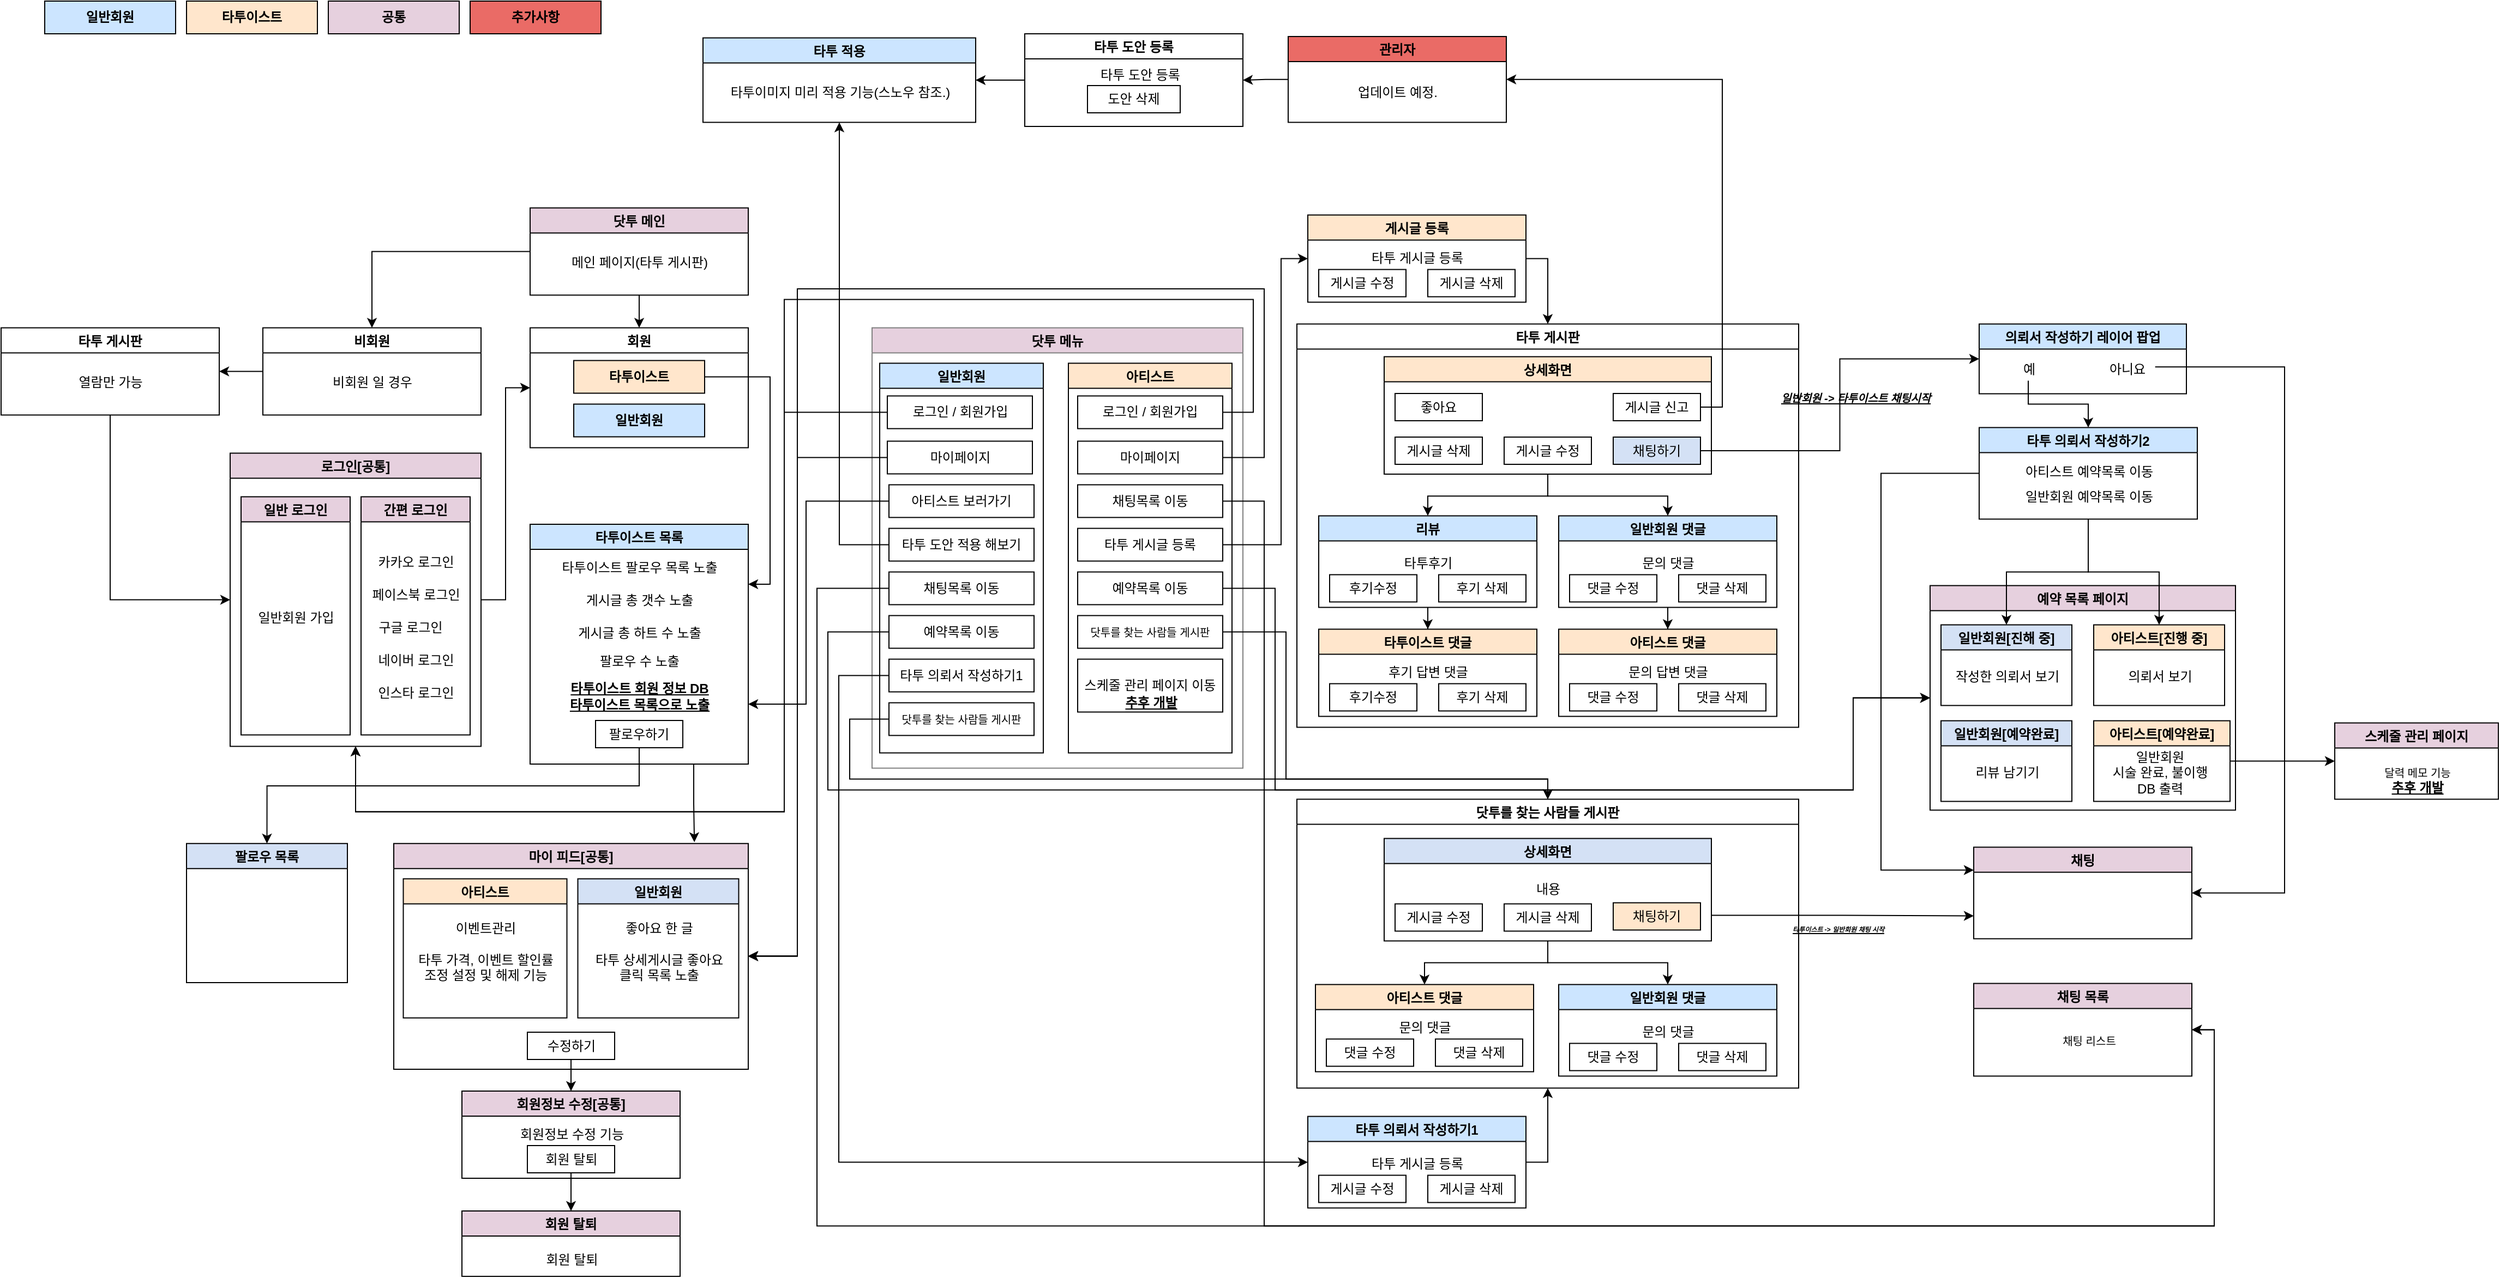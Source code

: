 <mxfile version="17.2.4" type="github">
  <diagram id="C5RBs43oDa-KdzZeNtuy" name="Page-1">
    <mxGraphModel dx="3581" dy="1275" grid="1" gridSize="10" guides="1" tooltips="1" connect="1" arrows="1" fold="1" page="1" pageScale="1" pageWidth="827" pageHeight="1169" math="0" shadow="0">
      <root>
        <mxCell id="WIyWlLk6GJQsqaUBKTNV-0" />
        <mxCell id="WIyWlLk6GJQsqaUBKTNV-1" parent="WIyWlLk6GJQsqaUBKTNV-0" />
        <mxCell id="2ZtStFcdVy71de74ot4a-5" value="닷투 메뉴" style="swimlane;fillColor=#E6D0DE;strokeColor=#808080;" parent="WIyWlLk6GJQsqaUBKTNV-1" vertex="1">
          <mxGeometry x="98.5" y="319.75" width="340" height="404" as="geometry" />
        </mxCell>
        <mxCell id="IakW_4gbxIKifZXvKVqo-45" value="일반회원" style="swimlane;strokeColor=#000000;fillColor=#CCE5FF;" parent="2ZtStFcdVy71de74ot4a-5" vertex="1">
          <mxGeometry x="7" y="32.5" width="150" height="357.5" as="geometry" />
        </mxCell>
        <mxCell id="IakW_4gbxIKifZXvKVqo-47" value="로그인 / 회원가입" style="rounded=0;whiteSpace=wrap;html=1;fillColor=none;" parent="IakW_4gbxIKifZXvKVqo-45" vertex="1">
          <mxGeometry x="7" y="30" width="133" height="30" as="geometry" />
        </mxCell>
        <mxCell id="IakW_4gbxIKifZXvKVqo-48" value="아티스트 보러가기" style="rounded=0;whiteSpace=wrap;html=1;fillColor=none;" parent="IakW_4gbxIKifZXvKVqo-45" vertex="1">
          <mxGeometry x="8.5" y="111.5" width="133" height="30" as="geometry" />
        </mxCell>
        <mxCell id="IakW_4gbxIKifZXvKVqo-52" value="타투 도안 적용 해보기" style="rounded=0;whiteSpace=wrap;html=1;fillColor=none;" parent="IakW_4gbxIKifZXvKVqo-45" vertex="1">
          <mxGeometry x="8.5" y="151.5" width="133" height="30" as="geometry" />
        </mxCell>
        <mxCell id="IakW_4gbxIKifZXvKVqo-54" value="채팅목록 이동" style="rounded=0;whiteSpace=wrap;html=1;fillColor=none;" parent="IakW_4gbxIKifZXvKVqo-45" vertex="1">
          <mxGeometry x="8.5" y="191.5" width="133" height="30" as="geometry" />
        </mxCell>
        <mxCell id="IakW_4gbxIKifZXvKVqo-56" value="예약목록 이동" style="rounded=0;whiteSpace=wrap;html=1;fillColor=none;" parent="IakW_4gbxIKifZXvKVqo-45" vertex="1">
          <mxGeometry x="8.5" y="231.5" width="133" height="30" as="geometry" />
        </mxCell>
        <mxCell id="IakW_4gbxIKifZXvKVqo-59" value="타투 의뢰서 작성하기1" style="rounded=0;whiteSpace=wrap;html=1;fillColor=none;" parent="IakW_4gbxIKifZXvKVqo-45" vertex="1">
          <mxGeometry x="8.5" y="271.5" width="133" height="30" as="geometry" />
        </mxCell>
        <mxCell id="IakW_4gbxIKifZXvKVqo-60" value="&lt;font style=&quot;font-size: 10px&quot;&gt;닷투를 찾는 사람들 게시판&lt;/font&gt;" style="rounded=0;whiteSpace=wrap;html=1;fillColor=none;" parent="IakW_4gbxIKifZXvKVqo-45" vertex="1">
          <mxGeometry x="8.5" y="311.5" width="133" height="30" as="geometry" />
        </mxCell>
        <mxCell id="PUYnlhwRUsX75vzHzpUB-2" value="마이페이지" style="rounded=0;whiteSpace=wrap;html=1;fillColor=none;" parent="IakW_4gbxIKifZXvKVqo-45" vertex="1">
          <mxGeometry x="7" y="71.5" width="133" height="30" as="geometry" />
        </mxCell>
        <mxCell id="IakW_4gbxIKifZXvKVqo-46" value="아티스트" style="swimlane;strokeColor=#000000;fillColor=#FFE6CC;startSize=23;" parent="2ZtStFcdVy71de74ot4a-5" vertex="1">
          <mxGeometry x="180" y="32.5" width="150" height="357.5" as="geometry" />
        </mxCell>
        <mxCell id="IakW_4gbxIKifZXvKVqo-49" value="로그인 / 회원가입" style="rounded=0;whiteSpace=wrap;html=1;fillColor=none;" parent="IakW_4gbxIKifZXvKVqo-46" vertex="1">
          <mxGeometry x="8.5" y="30" width="133" height="30" as="geometry" />
        </mxCell>
        <mxCell id="IakW_4gbxIKifZXvKVqo-55" value="채팅목록 이동" style="rounded=0;whiteSpace=wrap;html=1;fillColor=none;" parent="IakW_4gbxIKifZXvKVqo-46" vertex="1">
          <mxGeometry x="8.5" y="111.5" width="133" height="30" as="geometry" />
        </mxCell>
        <mxCell id="IakW_4gbxIKifZXvKVqo-57" value="예약목록 이동" style="rounded=0;whiteSpace=wrap;html=1;fillColor=none;" parent="IakW_4gbxIKifZXvKVqo-46" vertex="1">
          <mxGeometry x="8.5" y="191.5" width="133" height="30" as="geometry" />
        </mxCell>
        <mxCell id="IakW_4gbxIKifZXvKVqo-61" value="스케줄 관리 페이지 이동" style="rounded=0;whiteSpace=wrap;html=1;fillColor=none;" parent="IakW_4gbxIKifZXvKVqo-46" vertex="1">
          <mxGeometry x="8.5" y="271.5" width="133" height="48.5" as="geometry" />
        </mxCell>
        <mxCell id="IakW_4gbxIKifZXvKVqo-62" value="&lt;span style=&quot;font-size: 10px&quot;&gt;닷투를 찾는 사람들 게시판&lt;/span&gt;" style="rounded=0;whiteSpace=wrap;html=1;fillColor=none;" parent="IakW_4gbxIKifZXvKVqo-46" vertex="1">
          <mxGeometry x="8.5" y="231.5" width="133" height="30" as="geometry" />
        </mxCell>
        <mxCell id="IakW_4gbxIKifZXvKVqo-50" value="타투 게시글 등록" style="rounded=0;whiteSpace=wrap;html=1;fillColor=none;" parent="IakW_4gbxIKifZXvKVqo-46" vertex="1">
          <mxGeometry x="8.5" y="151.5" width="133" height="30" as="geometry" />
        </mxCell>
        <mxCell id="IakW_4gbxIKifZXvKVqo-51" value="마이페이지" style="rounded=0;whiteSpace=wrap;html=1;fillColor=none;" parent="IakW_4gbxIKifZXvKVqo-46" vertex="1">
          <mxGeometry x="8.5" y="71.5" width="133" height="30" as="geometry" />
        </mxCell>
        <mxCell id="T79Z9kzAT-yebSj_ej5c-19" value="&lt;b&gt;&lt;u&gt;추후 개발&lt;/u&gt;&lt;/b&gt;" style="text;html=1;align=center;verticalAlign=middle;resizable=0;points=[];autosize=1;strokeColor=none;fillColor=none;" vertex="1" parent="IakW_4gbxIKifZXvKVqo-46">
          <mxGeometry x="40" y="301.5" width="70" height="20" as="geometry" />
        </mxCell>
        <mxCell id="IakW_4gbxIKifZXvKVqo-79" style="edgeStyle=orthogonalEdgeStyle;rounded=0;orthogonalLoop=1;jettySize=auto;html=1;entryX=1;entryY=0.5;entryDx=0;entryDy=0;fontSize=10;" parent="WIyWlLk6GJQsqaUBKTNV-1" source="2ZtStFcdVy71de74ot4a-27" target="2ZtStFcdVy71de74ot4a-37" edge="1">
          <mxGeometry relative="1" as="geometry" />
        </mxCell>
        <mxCell id="2ZtStFcdVy71de74ot4a-27" value="비회원" style="swimlane;strokeColor=#000000;fillColor=none;" parent="WIyWlLk6GJQsqaUBKTNV-1" vertex="1">
          <mxGeometry x="-460" y="319.75" width="200" height="80" as="geometry" />
        </mxCell>
        <mxCell id="2ZtStFcdVy71de74ot4a-29" value="비회원 일 경우" style="text;html=1;align=center;verticalAlign=middle;resizable=0;points=[];autosize=1;strokeColor=none;fillColor=none;" parent="2ZtStFcdVy71de74ot4a-27" vertex="1">
          <mxGeometry x="55" y="40" width="90" height="20" as="geometry" />
        </mxCell>
        <mxCell id="2ZtStFcdVy71de74ot4a-28" value="회원" style="swimlane;strokeColor=#000000;fillColor=none;" parent="WIyWlLk6GJQsqaUBKTNV-1" vertex="1">
          <mxGeometry x="-215" y="319.75" width="200" height="110" as="geometry" />
        </mxCell>
        <mxCell id="2ZtStFcdVy71de74ot4a-35" value="&lt;b&gt;타투이스트&lt;/b&gt;" style="rounded=0;whiteSpace=wrap;html=1;fillColor=#FFE6CC;" parent="2ZtStFcdVy71de74ot4a-28" vertex="1">
          <mxGeometry x="40" y="30" width="120" height="30" as="geometry" />
        </mxCell>
        <mxCell id="2ZtStFcdVy71de74ot4a-36" value="&lt;b&gt;일반회원&lt;/b&gt;" style="rounded=0;whiteSpace=wrap;html=1;fillColor=#CCE5FF;" parent="2ZtStFcdVy71de74ot4a-28" vertex="1">
          <mxGeometry x="40" y="70" width="120" height="30" as="geometry" />
        </mxCell>
        <mxCell id="2ZtStFcdVy71de74ot4a-37" value="타투 게시판" style="swimlane;strokeColor=#000000;fillColor=none;" parent="WIyWlLk6GJQsqaUBKTNV-1" vertex="1">
          <mxGeometry x="-700" y="319.75" width="200" height="80" as="geometry" />
        </mxCell>
        <mxCell id="2ZtStFcdVy71de74ot4a-38" value="열람만 가능" style="text;html=1;align=center;verticalAlign=middle;resizable=0;points=[];autosize=1;strokeColor=none;fillColor=none;" parent="2ZtStFcdVy71de74ot4a-37" vertex="1">
          <mxGeometry x="60" y="40" width="80" height="20" as="geometry" />
        </mxCell>
        <mxCell id="IakW_4gbxIKifZXvKVqo-90" style="edgeStyle=orthogonalEdgeStyle;rounded=0;orthogonalLoop=1;jettySize=auto;html=1;entryX=0;entryY=0.5;entryDx=0;entryDy=0;fontSize=10;" parent="WIyWlLk6GJQsqaUBKTNV-1" source="2ZtStFcdVy71de74ot4a-39" target="2ZtStFcdVy71de74ot4a-28" edge="1">
          <mxGeometry relative="1" as="geometry" />
        </mxCell>
        <mxCell id="2ZtStFcdVy71de74ot4a-39" value="로그인[공통]" style="swimlane;strokeColor=#000000;fillColor=#E6D0DE;" parent="WIyWlLk6GJQsqaUBKTNV-1" vertex="1">
          <mxGeometry x="-490" y="434.75" width="230" height="269" as="geometry" />
        </mxCell>
        <mxCell id="T79Z9kzAT-yebSj_ej5c-0" value="간편 로그인" style="swimlane;strokeColor=#000000;fillColor=#E6D0DE;" vertex="1" parent="2ZtStFcdVy71de74ot4a-39">
          <mxGeometry x="120" y="40" width="100" height="218.5" as="geometry" />
        </mxCell>
        <mxCell id="2ZtStFcdVy71de74ot4a-43" value="네이버 로그인" style="text;html=1;align=center;verticalAlign=middle;resizable=0;points=[];autosize=1;strokeColor=none;fillColor=none;" parent="T79Z9kzAT-yebSj_ej5c-0" vertex="1">
          <mxGeometry x="5" y="140" width="90" height="20" as="geometry" />
        </mxCell>
        <mxCell id="2ZtStFcdVy71de74ot4a-42" value="구글 로그인" style="text;html=1;align=center;verticalAlign=middle;resizable=0;points=[];autosize=1;strokeColor=none;fillColor=none;" parent="T79Z9kzAT-yebSj_ej5c-0" vertex="1">
          <mxGeometry x="5" y="110" width="80" height="20" as="geometry" />
        </mxCell>
        <mxCell id="2ZtStFcdVy71de74ot4a-41" value="페이스북 로그인" style="text;html=1;align=center;verticalAlign=middle;resizable=0;points=[];autosize=1;strokeColor=none;fillColor=none;" parent="T79Z9kzAT-yebSj_ej5c-0" vertex="1">
          <mxGeometry y="80" width="100" height="20" as="geometry" />
        </mxCell>
        <mxCell id="2ZtStFcdVy71de74ot4a-40" value="카카오 로그인" style="text;html=1;align=center;verticalAlign=middle;resizable=0;points=[];autosize=1;strokeColor=none;fillColor=none;" parent="T79Z9kzAT-yebSj_ej5c-0" vertex="1">
          <mxGeometry x="5" y="50" width="90" height="20" as="geometry" />
        </mxCell>
        <mxCell id="2ZtStFcdVy71de74ot4a-44" value="인스타 로그인" style="text;html=1;align=center;verticalAlign=middle;resizable=0;points=[];autosize=1;strokeColor=none;fillColor=none;" parent="T79Z9kzAT-yebSj_ej5c-0" vertex="1">
          <mxGeometry x="5" y="170" width="90" height="20" as="geometry" />
        </mxCell>
        <mxCell id="T79Z9kzAT-yebSj_ej5c-4" value="일반 로그인" style="swimlane;strokeColor=#000000;fillColor=#E6D0DE;" vertex="1" parent="2ZtStFcdVy71de74ot4a-39">
          <mxGeometry x="10" y="40" width="100" height="218.5" as="geometry" />
        </mxCell>
        <mxCell id="T79Z9kzAT-yebSj_ej5c-25" value="일반회원 가입" style="text;html=1;align=center;verticalAlign=middle;resizable=0;points=[];autosize=1;strokeColor=none;fillColor=none;" vertex="1" parent="T79Z9kzAT-yebSj_ej5c-4">
          <mxGeometry x="5" y="101.5" width="90" height="20" as="geometry" />
        </mxCell>
        <mxCell id="2ZtStFcdVy71de74ot4a-47" value="마이 피드[공통]" style="swimlane;strokeColor=#000000;fillColor=#E6D0DE;" parent="WIyWlLk6GJQsqaUBKTNV-1" vertex="1">
          <mxGeometry x="-340" y="792.88" width="325" height="207.12" as="geometry" />
        </mxCell>
        <mxCell id="T79Z9kzAT-yebSj_ej5c-20" value="아티스트" style="swimlane;strokeColor=#000000;fillColor=#FFE6CC;" vertex="1" parent="2ZtStFcdVy71de74ot4a-47">
          <mxGeometry x="8.75" y="32.37" width="150" height="127.63" as="geometry" />
        </mxCell>
        <mxCell id="T79Z9kzAT-yebSj_ej5c-23" value="이벤트관리&lt;br&gt;&lt;br&gt;타투 가격, 이벤트 할인률&lt;br&gt;조정 설정 및 해제 기능" style="text;html=1;align=center;verticalAlign=middle;resizable=0;points=[];autosize=1;strokeColor=none;fillColor=none;" vertex="1" parent="T79Z9kzAT-yebSj_ej5c-20">
          <mxGeometry y="37" width="150" height="60" as="geometry" />
        </mxCell>
        <mxCell id="T79Z9kzAT-yebSj_ej5c-22" value="일반회원" style="swimlane;strokeColor=#000000;fillColor=#D4E1F5;" vertex="1" parent="2ZtStFcdVy71de74ot4a-47">
          <mxGeometry x="168.75" y="32.37" width="147.5" height="127.63" as="geometry" />
        </mxCell>
        <mxCell id="T79Z9kzAT-yebSj_ej5c-24" value="좋아요 한 글&lt;br&gt;&lt;br&gt;타투 상세게시글 좋아요&lt;br&gt;클릭 목록 노출" style="text;html=1;align=center;verticalAlign=middle;resizable=0;points=[];autosize=1;strokeColor=none;fillColor=none;" vertex="1" parent="T79Z9kzAT-yebSj_ej5c-22">
          <mxGeometry x="3.75" y="37" width="140" height="60" as="geometry" />
        </mxCell>
        <mxCell id="T79Z9kzAT-yebSj_ej5c-49" value="수정하기" style="rounded=0;whiteSpace=wrap;html=1;fillColor=none;" vertex="1" parent="2ZtStFcdVy71de74ot4a-47">
          <mxGeometry x="122.5" y="173.12" width="80" height="25" as="geometry" />
        </mxCell>
        <mxCell id="2ZtStFcdVy71de74ot4a-49" value="회원정보 수정[공통]" style="swimlane;strokeColor=#000000;fillColor=#E6D0DE;" parent="WIyWlLk6GJQsqaUBKTNV-1" vertex="1">
          <mxGeometry x="-277.5" y="1020" width="200" height="80" as="geometry" />
        </mxCell>
        <mxCell id="2ZtStFcdVy71de74ot4a-51" value="회원정보 수정 기능" style="text;html=1;align=center;verticalAlign=middle;resizable=0;points=[];autosize=1;strokeColor=none;fillColor=none;" parent="2ZtStFcdVy71de74ot4a-49" vertex="1">
          <mxGeometry x="40" y="30" width="120" height="20" as="geometry" />
        </mxCell>
        <mxCell id="T79Z9kzAT-yebSj_ej5c-51" value="회원 탈퇴" style="rounded=0;whiteSpace=wrap;html=1;fillColor=none;" vertex="1" parent="2ZtStFcdVy71de74ot4a-49">
          <mxGeometry x="60" y="50" width="80" height="25" as="geometry" />
        </mxCell>
        <mxCell id="2ZtStFcdVy71de74ot4a-56" value="타투 게시판" style="swimlane;strokeColor=#000000;fillColor=none;" parent="WIyWlLk6GJQsqaUBKTNV-1" vertex="1">
          <mxGeometry x="488" y="316.25" width="460" height="370" as="geometry" />
        </mxCell>
        <mxCell id="2ZtStFcdVy71de74ot4a-99" style="edgeStyle=orthogonalEdgeStyle;rounded=0;orthogonalLoop=1;jettySize=auto;html=1;exitX=0.5;exitY=1;exitDx=0;exitDy=0;entryX=0.5;entryY=0;entryDx=0;entryDy=0;" parent="2ZtStFcdVy71de74ot4a-56" source="2ZtStFcdVy71de74ot4a-65" target="2ZtStFcdVy71de74ot4a-71" edge="1">
          <mxGeometry relative="1" as="geometry" />
        </mxCell>
        <mxCell id="2ZtStFcdVy71de74ot4a-100" style="edgeStyle=orthogonalEdgeStyle;rounded=0;orthogonalLoop=1;jettySize=auto;html=1;exitX=0.5;exitY=1;exitDx=0;exitDy=0;entryX=0.5;entryY=0;entryDx=0;entryDy=0;" parent="2ZtStFcdVy71de74ot4a-56" source="2ZtStFcdVy71de74ot4a-65" target="2ZtStFcdVy71de74ot4a-73" edge="1">
          <mxGeometry relative="1" as="geometry" />
        </mxCell>
        <mxCell id="2ZtStFcdVy71de74ot4a-65" value="상세화면" style="swimlane;strokeColor=#000000;fillColor=#FFE6CC;" parent="2ZtStFcdVy71de74ot4a-56" vertex="1">
          <mxGeometry x="80" y="30" width="300" height="107.75" as="geometry" />
        </mxCell>
        <mxCell id="0cm6v_oAF4pO0CeNivAO-37" value="채팅하기" style="rounded=0;whiteSpace=wrap;html=1;fillColor=#D4E1F5;" parent="2ZtStFcdVy71de74ot4a-65" vertex="1">
          <mxGeometry x="210" y="73.75" width="80" height="25" as="geometry" />
        </mxCell>
        <mxCell id="0cm6v_oAF4pO0CeNivAO-38" value="게시글 수정" style="rounded=0;whiteSpace=wrap;html=1;fillColor=none;" parent="2ZtStFcdVy71de74ot4a-65" vertex="1">
          <mxGeometry x="110" y="73.75" width="80" height="25" as="geometry" />
        </mxCell>
        <mxCell id="IakW_4gbxIKifZXvKVqo-0" value="게시글 삭제" style="rounded=0;whiteSpace=wrap;html=1;fillColor=none;" parent="2ZtStFcdVy71de74ot4a-65" vertex="1">
          <mxGeometry x="10" y="73.75" width="80" height="25" as="geometry" />
        </mxCell>
        <mxCell id="T79Z9kzAT-yebSj_ej5c-31" value="좋아요" style="rounded=0;whiteSpace=wrap;html=1;fillColor=none;" vertex="1" parent="2ZtStFcdVy71de74ot4a-65">
          <mxGeometry x="10" y="33.75" width="80" height="25" as="geometry" />
        </mxCell>
        <mxCell id="T79Z9kzAT-yebSj_ej5c-37" value="게시글 신고" style="rounded=0;whiteSpace=wrap;html=1;fillColor=none;" vertex="1" parent="2ZtStFcdVy71de74ot4a-65">
          <mxGeometry x="210" y="33.75" width="80" height="25" as="geometry" />
        </mxCell>
        <mxCell id="T79Z9kzAT-yebSj_ej5c-54" style="edgeStyle=orthogonalEdgeStyle;rounded=0;orthogonalLoop=1;jettySize=auto;html=1;entryX=0.5;entryY=0;entryDx=0;entryDy=0;" edge="1" parent="2ZtStFcdVy71de74ot4a-56" source="2ZtStFcdVy71de74ot4a-73" target="2ZtStFcdVy71de74ot4a-75">
          <mxGeometry relative="1" as="geometry" />
        </mxCell>
        <mxCell id="2ZtStFcdVy71de74ot4a-73" value="일반회원 댓글" style="swimlane;strokeColor=#000000;fillColor=#CCE5FF;startSize=23;" parent="2ZtStFcdVy71de74ot4a-56" vertex="1">
          <mxGeometry x="240" y="176" width="200" height="84" as="geometry" />
        </mxCell>
        <mxCell id="2ZtStFcdVy71de74ot4a-74" value="문의 댓글" style="text;html=1;align=center;verticalAlign=middle;resizable=0;points=[];autosize=1;strokeColor=none;fillColor=none;" parent="2ZtStFcdVy71de74ot4a-73" vertex="1">
          <mxGeometry x="65" y="34" width="70" height="20" as="geometry" />
        </mxCell>
        <mxCell id="0cm6v_oAF4pO0CeNivAO-33" value="댓글 수정" style="rounded=0;whiteSpace=wrap;html=1;fillColor=none;" parent="2ZtStFcdVy71de74ot4a-73" vertex="1">
          <mxGeometry x="10" y="54" width="80" height="25" as="geometry" />
        </mxCell>
        <mxCell id="0cm6v_oAF4pO0CeNivAO-34" value="댓글 삭제" style="rounded=0;whiteSpace=wrap;html=1;fillColor=none;" parent="2ZtStFcdVy71de74ot4a-73" vertex="1">
          <mxGeometry x="110" y="54" width="80" height="25" as="geometry" />
        </mxCell>
        <mxCell id="T79Z9kzAT-yebSj_ej5c-53" style="edgeStyle=orthogonalEdgeStyle;rounded=0;orthogonalLoop=1;jettySize=auto;html=1;entryX=0.5;entryY=0;entryDx=0;entryDy=0;" edge="1" parent="2ZtStFcdVy71de74ot4a-56" source="2ZtStFcdVy71de74ot4a-71" target="2ZtStFcdVy71de74ot4a-77">
          <mxGeometry relative="1" as="geometry" />
        </mxCell>
        <mxCell id="2ZtStFcdVy71de74ot4a-71" value="리뷰" style="swimlane;strokeColor=#000000;fillColor=#CCE5FF;" parent="2ZtStFcdVy71de74ot4a-56" vertex="1">
          <mxGeometry x="20" y="176" width="200" height="84" as="geometry" />
        </mxCell>
        <mxCell id="2ZtStFcdVy71de74ot4a-72" value="타투후기" style="text;html=1;align=center;verticalAlign=middle;resizable=0;points=[];autosize=1;strokeColor=none;fillColor=none;" parent="2ZtStFcdVy71de74ot4a-71" vertex="1">
          <mxGeometry x="70" y="34" width="60" height="20" as="geometry" />
        </mxCell>
        <mxCell id="0cm6v_oAF4pO0CeNivAO-29" value="후기수정" style="rounded=0;whiteSpace=wrap;html=1;fillColor=none;" parent="2ZtStFcdVy71de74ot4a-71" vertex="1">
          <mxGeometry x="10" y="54" width="80" height="25" as="geometry" />
        </mxCell>
        <mxCell id="0cm6v_oAF4pO0CeNivAO-30" value="후기 삭제" style="rounded=0;whiteSpace=wrap;html=1;fillColor=none;" parent="2ZtStFcdVy71de74ot4a-71" vertex="1">
          <mxGeometry x="110" y="54" width="80" height="25" as="geometry" />
        </mxCell>
        <mxCell id="2ZtStFcdVy71de74ot4a-77" value="타투이스트 댓글" style="swimlane;strokeColor=#000000;fillColor=#FFE6CC;startSize=23;" parent="2ZtStFcdVy71de74ot4a-56" vertex="1">
          <mxGeometry x="20" y="280" width="200" height="80" as="geometry" />
        </mxCell>
        <mxCell id="2ZtStFcdVy71de74ot4a-78" value="후기 답변 댓글" style="text;html=1;align=center;verticalAlign=middle;resizable=0;points=[];autosize=1;strokeColor=none;fillColor=none;" parent="2ZtStFcdVy71de74ot4a-77" vertex="1">
          <mxGeometry x="55" y="30" width="90" height="20" as="geometry" />
        </mxCell>
        <mxCell id="0cm6v_oAF4pO0CeNivAO-31" value="후기수정" style="rounded=0;whiteSpace=wrap;html=1;fillColor=none;" parent="2ZtStFcdVy71de74ot4a-77" vertex="1">
          <mxGeometry x="10" y="50" width="80" height="25" as="geometry" />
        </mxCell>
        <mxCell id="0cm6v_oAF4pO0CeNivAO-32" value="후기 삭제" style="rounded=0;whiteSpace=wrap;html=1;fillColor=none;" parent="2ZtStFcdVy71de74ot4a-77" vertex="1">
          <mxGeometry x="110" y="50" width="80" height="25" as="geometry" />
        </mxCell>
        <mxCell id="2ZtStFcdVy71de74ot4a-75" value="아티스트 댓글" style="swimlane;strokeColor=#000000;fillColor=#FFE6CC;startSize=23;" parent="2ZtStFcdVy71de74ot4a-56" vertex="1">
          <mxGeometry x="240" y="280" width="200" height="80" as="geometry" />
        </mxCell>
        <mxCell id="2ZtStFcdVy71de74ot4a-76" value="문의 답변 댓글" style="text;html=1;align=center;verticalAlign=middle;resizable=0;points=[];autosize=1;strokeColor=none;fillColor=none;" parent="2ZtStFcdVy71de74ot4a-75" vertex="1">
          <mxGeometry x="55" y="30" width="90" height="20" as="geometry" />
        </mxCell>
        <mxCell id="0cm6v_oAF4pO0CeNivAO-35" value="댓글 수정" style="rounded=0;whiteSpace=wrap;html=1;fillColor=none;" parent="2ZtStFcdVy71de74ot4a-75" vertex="1">
          <mxGeometry x="10" y="50" width="80" height="25" as="geometry" />
        </mxCell>
        <mxCell id="0cm6v_oAF4pO0CeNivAO-36" value="댓글 삭제" style="rounded=0;whiteSpace=wrap;html=1;fillColor=none;" parent="2ZtStFcdVy71de74ot4a-75" vertex="1">
          <mxGeometry x="110" y="50" width="80" height="25" as="geometry" />
        </mxCell>
        <mxCell id="2ZtStFcdVy71de74ot4a-58" value="타투 적용" style="swimlane;strokeColor=#000000;fillColor=#CCE5FF;" parent="WIyWlLk6GJQsqaUBKTNV-1" vertex="1">
          <mxGeometry x="-56.5" y="53.75" width="250" height="77.5" as="geometry" />
        </mxCell>
        <mxCell id="2ZtStFcdVy71de74ot4a-59" value="타투이미지 미리 적용 기능(스노우 참조.)" style="text;html=1;align=center;verticalAlign=middle;resizable=0;points=[];autosize=1;strokeColor=none;fillColor=none;" parent="2ZtStFcdVy71de74ot4a-58" vertex="1">
          <mxGeometry x="10" y="40" width="230" height="20" as="geometry" />
        </mxCell>
        <mxCell id="T79Z9kzAT-yebSj_ej5c-47" style="edgeStyle=orthogonalEdgeStyle;rounded=0;orthogonalLoop=1;jettySize=auto;html=1;exitX=0.75;exitY=1;exitDx=0;exitDy=0;entryX=0.848;entryY=-0.006;entryDx=0;entryDy=0;entryPerimeter=0;" edge="1" parent="WIyWlLk6GJQsqaUBKTNV-1" source="2ZtStFcdVy71de74ot4a-60" target="2ZtStFcdVy71de74ot4a-47">
          <mxGeometry relative="1" as="geometry" />
        </mxCell>
        <mxCell id="2ZtStFcdVy71de74ot4a-60" value="타투이스트 목록" style="swimlane;strokeColor=#000000;fillColor=#CCE5FF;" parent="WIyWlLk6GJQsqaUBKTNV-1" vertex="1">
          <mxGeometry x="-215" y="500" width="200" height="220" as="geometry" />
        </mxCell>
        <mxCell id="2ZtStFcdVy71de74ot4a-63" value="게시글 총 하트 수 노출" style="text;html=1;align=center;verticalAlign=middle;resizable=0;points=[];autosize=1;strokeColor=none;fillColor=none;" parent="2ZtStFcdVy71de74ot4a-60" vertex="1">
          <mxGeometry x="30" y="90" width="140" height="20" as="geometry" />
        </mxCell>
        <mxCell id="2ZtStFcdVy71de74ot4a-64" value="팔로우 수 노출" style="text;html=1;align=center;verticalAlign=middle;resizable=0;points=[];autosize=1;strokeColor=none;fillColor=none;" parent="2ZtStFcdVy71de74ot4a-60" vertex="1">
          <mxGeometry x="55" y="116" width="90" height="20" as="geometry" />
        </mxCell>
        <mxCell id="2ZtStFcdVy71de74ot4a-61" value="타투이스트 팔로우 목록 노출" style="text;html=1;align=center;verticalAlign=middle;resizable=0;points=[];autosize=1;strokeColor=none;fillColor=none;" parent="2ZtStFcdVy71de74ot4a-60" vertex="1">
          <mxGeometry x="15" y="30" width="170" height="20" as="geometry" />
        </mxCell>
        <mxCell id="2ZtStFcdVy71de74ot4a-62" value="게시글 총 갯수 노출" style="text;html=1;align=center;verticalAlign=middle;resizable=0;points=[];autosize=1;strokeColor=none;fillColor=none;" parent="2ZtStFcdVy71de74ot4a-60" vertex="1">
          <mxGeometry x="40" y="60" width="120" height="20" as="geometry" />
        </mxCell>
        <mxCell id="0cm6v_oAF4pO0CeNivAO-9" value="&lt;b&gt;&lt;u&gt;타투이스트 회원 정보 DB&lt;br&gt;타투이스트 목록으로 노출&lt;/u&gt;&lt;/b&gt;" style="text;html=1;align=center;verticalAlign=middle;resizable=0;points=[];autosize=1;strokeColor=none;fillColor=none;" parent="2ZtStFcdVy71de74ot4a-60" vertex="1">
          <mxGeometry x="25" y="143" width="150" height="30" as="geometry" />
        </mxCell>
        <mxCell id="T79Z9kzAT-yebSj_ej5c-40" value="팔로우하기" style="rounded=0;whiteSpace=wrap;html=1;fillColor=none;" vertex="1" parent="2ZtStFcdVy71de74ot4a-60">
          <mxGeometry x="60" y="180" width="80" height="25" as="geometry" />
        </mxCell>
        <mxCell id="XyIPKPF-0_gb_qLbjZRJ-2" style="edgeStyle=orthogonalEdgeStyle;rounded=0;orthogonalLoop=1;jettySize=auto;html=1;entryX=0.5;entryY=0;entryDx=0;entryDy=0;exitX=1;exitY=0.5;exitDx=0;exitDy=0;" parent="WIyWlLk6GJQsqaUBKTNV-1" source="2ZtStFcdVy71de74ot4a-80" target="2ZtStFcdVy71de74ot4a-56" edge="1">
          <mxGeometry relative="1" as="geometry" />
        </mxCell>
        <mxCell id="2ZtStFcdVy71de74ot4a-80" value="게시글 등록" style="swimlane;strokeColor=#000000;fillColor=#FFE6CC;" parent="WIyWlLk6GJQsqaUBKTNV-1" vertex="1">
          <mxGeometry x="498" y="216.25" width="200" height="80" as="geometry" />
        </mxCell>
        <mxCell id="2ZtStFcdVy71de74ot4a-81" value="타투 게시글 등록" style="text;html=1;align=center;verticalAlign=middle;resizable=0;points=[];autosize=1;strokeColor=none;fillColor=none;" parent="2ZtStFcdVy71de74ot4a-80" vertex="1">
          <mxGeometry x="45" y="30" width="110" height="20" as="geometry" />
        </mxCell>
        <mxCell id="0cm6v_oAF4pO0CeNivAO-27" value="게시글 수정" style="rounded=0;whiteSpace=wrap;html=1;fillColor=none;" parent="2ZtStFcdVy71de74ot4a-80" vertex="1">
          <mxGeometry x="10" y="50" width="80" height="25" as="geometry" />
        </mxCell>
        <mxCell id="0cm6v_oAF4pO0CeNivAO-28" value="게시글 삭제" style="rounded=0;whiteSpace=wrap;html=1;fillColor=none;" parent="2ZtStFcdVy71de74ot4a-80" vertex="1">
          <mxGeometry x="110" y="50" width="80" height="25" as="geometry" />
        </mxCell>
        <mxCell id="PUYnlhwRUsX75vzHzpUB-18" style="edgeStyle=orthogonalEdgeStyle;rounded=0;orthogonalLoop=1;jettySize=auto;html=1;exitX=0;exitY=0.5;exitDx=0;exitDy=0;entryX=1;entryY=0.5;entryDx=0;entryDy=0;" parent="WIyWlLk6GJQsqaUBKTNV-1" source="2ZtStFcdVy71de74ot4a-82" target="2ZtStFcdVy71de74ot4a-58" edge="1">
          <mxGeometry relative="1" as="geometry">
            <mxPoint x="203.5" y="96.75" as="targetPoint" />
          </mxGeometry>
        </mxCell>
        <mxCell id="2ZtStFcdVy71de74ot4a-82" value="타투 도안 등록" style="swimlane;strokeColor=#000000;fillColor=none;" parent="WIyWlLk6GJQsqaUBKTNV-1" vertex="1">
          <mxGeometry x="238.5" y="50" width="200" height="85" as="geometry" />
        </mxCell>
        <mxCell id="2ZtStFcdVy71de74ot4a-83" value="타투 도안 등록" style="text;html=1;align=center;verticalAlign=middle;resizable=0;points=[];autosize=1;strokeColor=none;fillColor=none;" parent="2ZtStFcdVy71de74ot4a-82" vertex="1">
          <mxGeometry x="60" y="27.5" width="90" height="20" as="geometry" />
        </mxCell>
        <mxCell id="0cm6v_oAF4pO0CeNivAO-26" value="도안 삭제" style="rounded=0;whiteSpace=wrap;html=1;fillColor=none;" parent="2ZtStFcdVy71de74ot4a-82" vertex="1">
          <mxGeometry x="57.5" y="47.5" width="85" height="25" as="geometry" />
        </mxCell>
        <mxCell id="0cm6v_oAF4pO0CeNivAO-11" value="&lt;b&gt;일반회원&lt;/b&gt;" style="rounded=0;whiteSpace=wrap;html=1;fillColor=#CCE5FF;" parent="WIyWlLk6GJQsqaUBKTNV-1" vertex="1">
          <mxGeometry x="-660" y="20" width="120" height="30" as="geometry" />
        </mxCell>
        <mxCell id="0cm6v_oAF4pO0CeNivAO-23" value="&lt;b&gt;타투이스트&lt;/b&gt;" style="rounded=0;whiteSpace=wrap;html=1;fillColor=#FFE6CC;" parent="WIyWlLk6GJQsqaUBKTNV-1" vertex="1">
          <mxGeometry x="-530" y="20" width="120" height="30" as="geometry" />
        </mxCell>
        <mxCell id="0cm6v_oAF4pO0CeNivAO-24" value="&lt;b&gt;공통&lt;/b&gt;" style="rounded=0;whiteSpace=wrap;html=1;fillColor=#E6D0DE;" parent="WIyWlLk6GJQsqaUBKTNV-1" vertex="1">
          <mxGeometry x="-400" y="20" width="120" height="30" as="geometry" />
        </mxCell>
        <mxCell id="0cm6v_oAF4pO0CeNivAO-40" value="회원 탈퇴" style="swimlane;fillColor=#E6D0DE;" parent="WIyWlLk6GJQsqaUBKTNV-1" vertex="1">
          <mxGeometry x="-277.5" y="1130" width="200" height="60" as="geometry" />
        </mxCell>
        <mxCell id="0cm6v_oAF4pO0CeNivAO-41" value="회원 탈퇴" style="text;html=1;align=center;verticalAlign=middle;resizable=0;points=[];autosize=1;strokeColor=none;fillColor=none;" parent="0cm6v_oAF4pO0CeNivAO-40" vertex="1">
          <mxGeometry x="65" y="35" width="70" height="20" as="geometry" />
        </mxCell>
        <mxCell id="0cm6v_oAF4pO0CeNivAO-48" value="&lt;b&gt;추가사항&lt;/b&gt;" style="rounded=0;whiteSpace=wrap;html=1;fillColor=#EA6B66;" parent="WIyWlLk6GJQsqaUBKTNV-1" vertex="1">
          <mxGeometry x="-270" y="20" width="120" height="30" as="geometry" />
        </mxCell>
        <mxCell id="IakW_4gbxIKifZXvKVqo-1" value="닷투를 찾는 사람들 게시판" style="swimlane;strokeColor=#000000;fillColor=none;" parent="WIyWlLk6GJQsqaUBKTNV-1" vertex="1">
          <mxGeometry x="488" y="752.25" width="460" height="265" as="geometry" />
        </mxCell>
        <mxCell id="IakW_4gbxIKifZXvKVqo-2" style="edgeStyle=orthogonalEdgeStyle;rounded=0;orthogonalLoop=1;jettySize=auto;html=1;exitX=0.5;exitY=1;exitDx=0;exitDy=0;entryX=0.5;entryY=0;entryDx=0;entryDy=0;" parent="IakW_4gbxIKifZXvKVqo-1" source="IakW_4gbxIKifZXvKVqo-4" target="IakW_4gbxIKifZXvKVqo-18" edge="1">
          <mxGeometry relative="1" as="geometry">
            <mxPoint x="120" y="170" as="targetPoint" />
          </mxGeometry>
        </mxCell>
        <mxCell id="IakW_4gbxIKifZXvKVqo-3" style="edgeStyle=orthogonalEdgeStyle;rounded=0;orthogonalLoop=1;jettySize=auto;html=1;exitX=0.5;exitY=1;exitDx=0;exitDy=0;entryX=0.5;entryY=0;entryDx=0;entryDy=0;" parent="IakW_4gbxIKifZXvKVqo-1" source="IakW_4gbxIKifZXvKVqo-4" target="IakW_4gbxIKifZXvKVqo-9" edge="1">
          <mxGeometry relative="1" as="geometry" />
        </mxCell>
        <mxCell id="IakW_4gbxIKifZXvKVqo-4" value="상세화면" style="swimlane;strokeColor=#000000;fillColor=#D4E1F5;" parent="IakW_4gbxIKifZXvKVqo-1" vertex="1">
          <mxGeometry x="80" y="36" width="300" height="94" as="geometry" />
        </mxCell>
        <mxCell id="IakW_4gbxIKifZXvKVqo-5" value="내용" style="text;html=1;align=center;verticalAlign=middle;resizable=0;points=[];autosize=1;strokeColor=none;fillColor=none;" parent="IakW_4gbxIKifZXvKVqo-4" vertex="1">
          <mxGeometry x="130" y="37" width="40" height="20" as="geometry" />
        </mxCell>
        <mxCell id="IakW_4gbxIKifZXvKVqo-6" value="게시글 수정" style="rounded=0;whiteSpace=wrap;html=1;fillColor=none;" parent="IakW_4gbxIKifZXvKVqo-4" vertex="1">
          <mxGeometry x="10" y="60" width="80" height="25" as="geometry" />
        </mxCell>
        <mxCell id="IakW_4gbxIKifZXvKVqo-7" value="게시글 삭제" style="rounded=0;whiteSpace=wrap;html=1;fillColor=none;" parent="IakW_4gbxIKifZXvKVqo-4" vertex="1">
          <mxGeometry x="110" y="60" width="80" height="25" as="geometry" />
        </mxCell>
        <mxCell id="IakW_4gbxIKifZXvKVqo-8" value="채팅하기" style="rounded=0;whiteSpace=wrap;html=1;fillColor=#FFE6CC;" parent="IakW_4gbxIKifZXvKVqo-4" vertex="1">
          <mxGeometry x="210" y="59" width="80" height="25" as="geometry" />
        </mxCell>
        <mxCell id="IakW_4gbxIKifZXvKVqo-9" value="일반회원 댓글" style="swimlane;strokeColor=#000000;fillColor=#CCE5FF;startSize=23;" parent="IakW_4gbxIKifZXvKVqo-1" vertex="1">
          <mxGeometry x="240" y="170" width="200" height="84" as="geometry" />
        </mxCell>
        <mxCell id="IakW_4gbxIKifZXvKVqo-10" value="문의 댓글" style="text;html=1;align=center;verticalAlign=middle;resizable=0;points=[];autosize=1;strokeColor=none;fillColor=none;" parent="IakW_4gbxIKifZXvKVqo-9" vertex="1">
          <mxGeometry x="65" y="34" width="70" height="20" as="geometry" />
        </mxCell>
        <mxCell id="IakW_4gbxIKifZXvKVqo-11" value="댓글 수정" style="rounded=0;whiteSpace=wrap;html=1;fillColor=none;" parent="IakW_4gbxIKifZXvKVqo-9" vertex="1">
          <mxGeometry x="10" y="54" width="80" height="25" as="geometry" />
        </mxCell>
        <mxCell id="IakW_4gbxIKifZXvKVqo-12" value="댓글 삭제" style="rounded=0;whiteSpace=wrap;html=1;fillColor=none;" parent="IakW_4gbxIKifZXvKVqo-9" vertex="1">
          <mxGeometry x="110" y="54" width="80" height="25" as="geometry" />
        </mxCell>
        <mxCell id="IakW_4gbxIKifZXvKVqo-18" value="아티스트 댓글" style="swimlane;strokeColor=#000000;fillColor=#FFE6CC;startSize=23;" parent="IakW_4gbxIKifZXvKVqo-1" vertex="1">
          <mxGeometry x="17" y="170" width="200" height="80" as="geometry" />
        </mxCell>
        <mxCell id="IakW_4gbxIKifZXvKVqo-19" value="문의 댓글" style="text;html=1;align=center;verticalAlign=middle;resizable=0;points=[];autosize=1;strokeColor=none;fillColor=none;" parent="IakW_4gbxIKifZXvKVqo-18" vertex="1">
          <mxGeometry x="65" y="30" width="70" height="20" as="geometry" />
        </mxCell>
        <mxCell id="IakW_4gbxIKifZXvKVqo-20" value="댓글 수정" style="rounded=0;whiteSpace=wrap;html=1;fillColor=none;" parent="IakW_4gbxIKifZXvKVqo-18" vertex="1">
          <mxGeometry x="10" y="50" width="80" height="25" as="geometry" />
        </mxCell>
        <mxCell id="IakW_4gbxIKifZXvKVqo-21" value="댓글 삭제" style="rounded=0;whiteSpace=wrap;html=1;fillColor=none;" parent="IakW_4gbxIKifZXvKVqo-18" vertex="1">
          <mxGeometry x="110" y="50" width="80" height="25" as="geometry" />
        </mxCell>
        <mxCell id="PUYnlhwRUsX75vzHzpUB-28" style="edgeStyle=orthogonalEdgeStyle;rounded=0;orthogonalLoop=1;jettySize=auto;html=1;exitX=1;exitY=0.5;exitDx=0;exitDy=0;entryX=0.5;entryY=1;entryDx=0;entryDy=0;" parent="WIyWlLk6GJQsqaUBKTNV-1" source="IakW_4gbxIKifZXvKVqo-28" target="IakW_4gbxIKifZXvKVqo-1" edge="1">
          <mxGeometry relative="1" as="geometry" />
        </mxCell>
        <mxCell id="IakW_4gbxIKifZXvKVqo-28" value="타투 의뢰서 작성하기1" style="swimlane;strokeColor=#000000;fillColor=#CCE5FF;startSize=23;" parent="WIyWlLk6GJQsqaUBKTNV-1" vertex="1">
          <mxGeometry x="498" y="1043.25" width="200" height="84" as="geometry" />
        </mxCell>
        <mxCell id="IakW_4gbxIKifZXvKVqo-29" value="타투 게시글 등록" style="text;html=1;align=center;verticalAlign=middle;resizable=0;points=[];autosize=1;strokeColor=none;fillColor=none;" parent="IakW_4gbxIKifZXvKVqo-28" vertex="1">
          <mxGeometry x="45" y="34" width="110" height="20" as="geometry" />
        </mxCell>
        <mxCell id="IakW_4gbxIKifZXvKVqo-30" value="게시글 수정" style="rounded=0;whiteSpace=wrap;html=1;fillColor=none;" parent="IakW_4gbxIKifZXvKVqo-28" vertex="1">
          <mxGeometry x="10" y="54" width="80" height="25" as="geometry" />
        </mxCell>
        <mxCell id="IakW_4gbxIKifZXvKVqo-31" value="게시글 삭제" style="rounded=0;whiteSpace=wrap;html=1;fillColor=none;" parent="IakW_4gbxIKifZXvKVqo-28" vertex="1">
          <mxGeometry x="110" y="54" width="80" height="25" as="geometry" />
        </mxCell>
        <mxCell id="IakW_4gbxIKifZXvKVqo-32" value="채팅" style="swimlane;strokeColor=#000000;fillColor=#E6D0DE;" parent="WIyWlLk6GJQsqaUBKTNV-1" vertex="1">
          <mxGeometry x="1108.5" y="796.25" width="200" height="84" as="geometry" />
        </mxCell>
        <mxCell id="IakW_4gbxIKifZXvKVqo-36" value="예약 목록 페이지" style="swimlane;strokeColor=#000000;fillColor=#E6D0DE;" parent="WIyWlLk6GJQsqaUBKTNV-1" vertex="1">
          <mxGeometry x="1068.5" y="556.25" width="280" height="206" as="geometry" />
        </mxCell>
        <mxCell id="PUYnlhwRUsX75vzHzpUB-47" value="일반회원[진해 중]" style="swimlane;fillColor=#D4E1F5;" parent="IakW_4gbxIKifZXvKVqo-36" vertex="1">
          <mxGeometry x="10" y="36" width="120" height="74" as="geometry" />
        </mxCell>
        <mxCell id="PUYnlhwRUsX75vzHzpUB-51" value="작성한 의뢰서 보기" style="text;html=1;align=center;verticalAlign=middle;resizable=0;points=[];autosize=1;strokeColor=none;fillColor=none;" parent="PUYnlhwRUsX75vzHzpUB-47" vertex="1">
          <mxGeometry y="38" width="120" height="20" as="geometry" />
        </mxCell>
        <mxCell id="PUYnlhwRUsX75vzHzpUB-49" value="아티스트[진행 중]" style="swimlane;fillColor=#FFE6CC;" parent="IakW_4gbxIKifZXvKVqo-36" vertex="1">
          <mxGeometry x="150" y="36" width="120" height="74" as="geometry" />
        </mxCell>
        <mxCell id="PUYnlhwRUsX75vzHzpUB-54" value="의뢰서 보기" style="text;html=1;align=center;verticalAlign=middle;resizable=0;points=[];autosize=1;strokeColor=none;fillColor=none;" parent="PUYnlhwRUsX75vzHzpUB-49" vertex="1">
          <mxGeometry x="20" y="38" width="80" height="20" as="geometry" />
        </mxCell>
        <mxCell id="PUYnlhwRUsX75vzHzpUB-57" value="일반회원[예약완료]" style="swimlane;fillColor=#D4E1F5;" parent="IakW_4gbxIKifZXvKVqo-36" vertex="1">
          <mxGeometry x="10" y="124" width="120" height="74" as="geometry" />
        </mxCell>
        <mxCell id="PUYnlhwRUsX75vzHzpUB-58" value="리뷰 남기기" style="text;html=1;align=center;verticalAlign=middle;resizable=0;points=[];autosize=1;strokeColor=none;fillColor=none;" parent="PUYnlhwRUsX75vzHzpUB-57" vertex="1">
          <mxGeometry x="20" y="38" width="80" height="20" as="geometry" />
        </mxCell>
        <mxCell id="PUYnlhwRUsX75vzHzpUB-59" value="아티스트[예약완료]" style="swimlane;fillColor=#FFE6CC;" parent="IakW_4gbxIKifZXvKVqo-36" vertex="1">
          <mxGeometry x="150" y="124" width="125" height="74" as="geometry" />
        </mxCell>
        <mxCell id="PUYnlhwRUsX75vzHzpUB-60" value="일반회원&lt;br&gt;시술 완료, 불이행&lt;br&gt;DB 출력" style="text;html=1;align=center;verticalAlign=middle;resizable=0;points=[];autosize=1;strokeColor=none;fillColor=none;" parent="PUYnlhwRUsX75vzHzpUB-59" vertex="1">
          <mxGeometry x="5" y="23" width="110" height="50" as="geometry" />
        </mxCell>
        <mxCell id="IakW_4gbxIKifZXvKVqo-40" value="채팅 목록" style="swimlane;strokeColor=#000000;fillColor=#E6D0DE;startSize=23;" parent="WIyWlLk6GJQsqaUBKTNV-1" vertex="1">
          <mxGeometry x="1108.5" y="921.25" width="200" height="85" as="geometry" />
        </mxCell>
        <mxCell id="IakW_4gbxIKifZXvKVqo-116" value="채팅 리스트" style="text;html=1;align=center;verticalAlign=middle;resizable=0;points=[];autosize=1;strokeColor=none;fillColor=none;fontSize=10;" parent="IakW_4gbxIKifZXvKVqo-40" vertex="1">
          <mxGeometry x="70" y="42.5" width="70" height="20" as="geometry" />
        </mxCell>
        <mxCell id="IakW_4gbxIKifZXvKVqo-82" style="edgeStyle=orthogonalEdgeStyle;rounded=0;orthogonalLoop=1;jettySize=auto;html=1;entryX=0.5;entryY=0;entryDx=0;entryDy=0;fontSize=10;" parent="WIyWlLk6GJQsqaUBKTNV-1" source="IakW_4gbxIKifZXvKVqo-80" target="2ZtStFcdVy71de74ot4a-28" edge="1">
          <mxGeometry relative="1" as="geometry" />
        </mxCell>
        <mxCell id="IakW_4gbxIKifZXvKVqo-111" style="edgeStyle=orthogonalEdgeStyle;rounded=0;orthogonalLoop=1;jettySize=auto;html=1;entryX=0.5;entryY=0;entryDx=0;entryDy=0;fontSize=10;" parent="WIyWlLk6GJQsqaUBKTNV-1" source="IakW_4gbxIKifZXvKVqo-80" target="2ZtStFcdVy71de74ot4a-27" edge="1">
          <mxGeometry relative="1" as="geometry" />
        </mxCell>
        <mxCell id="IakW_4gbxIKifZXvKVqo-80" value="닷투 메인" style="swimlane;strokeColor=#000000;fillColor=#E6D0DE;" parent="WIyWlLk6GJQsqaUBKTNV-1" vertex="1">
          <mxGeometry x="-215" y="209.75" width="200" height="80" as="geometry" />
        </mxCell>
        <mxCell id="IakW_4gbxIKifZXvKVqo-81" value="메인 페이지(타투 게시판)" style="text;html=1;align=center;verticalAlign=middle;resizable=0;points=[];autosize=1;strokeColor=none;fillColor=none;" parent="IakW_4gbxIKifZXvKVqo-80" vertex="1">
          <mxGeometry x="25" y="40" width="150" height="20" as="geometry" />
        </mxCell>
        <mxCell id="IakW_4gbxIKifZXvKVqo-85" style="edgeStyle=orthogonalEdgeStyle;rounded=0;orthogonalLoop=1;jettySize=auto;html=1;entryX=0;entryY=0.5;entryDx=0;entryDy=0;fontSize=10;exitX=0.5;exitY=1;exitDx=0;exitDy=0;" parent="WIyWlLk6GJQsqaUBKTNV-1" source="2ZtStFcdVy71de74ot4a-37" target="2ZtStFcdVy71de74ot4a-39" edge="1">
          <mxGeometry relative="1" as="geometry" />
        </mxCell>
        <mxCell id="IakW_4gbxIKifZXvKVqo-118" value="&lt;u&gt;&lt;font style=&quot;font-size: 6px&quot;&gt;&lt;b&gt;&lt;i&gt;타투이스트 -&amp;gt; 일반회원 채팅 시작&lt;/i&gt;&lt;/b&gt;&lt;/font&gt;&lt;/u&gt;" style="text;html=1;align=center;verticalAlign=middle;resizable=0;points=[];autosize=1;strokeColor=none;fillColor=none;fontSize=10;" parent="WIyWlLk6GJQsqaUBKTNV-1" vertex="1">
          <mxGeometry x="898.5" y="860.25" width="170" height="20" as="geometry" />
        </mxCell>
        <mxCell id="IakW_4gbxIKifZXvKVqo-33" value="&lt;font style=&quot;font-size: 10px&quot;&gt;&lt;b&gt;&lt;i&gt;&lt;u&gt;일반회원 -&amp;gt; 타투이스트 채팅시작&lt;/u&gt;&lt;/i&gt;&lt;/b&gt;&lt;/font&gt;" style="text;html=1;align=center;verticalAlign=middle;resizable=0;points=[];autosize=1;strokeColor=none;fillColor=none;" parent="WIyWlLk6GJQsqaUBKTNV-1" vertex="1">
          <mxGeometry x="919.5" y="373.75" width="160" height="20" as="geometry" />
        </mxCell>
        <mxCell id="PUYnlhwRUsX75vzHzpUB-16" style="edgeStyle=orthogonalEdgeStyle;rounded=0;orthogonalLoop=1;jettySize=auto;html=1;entryX=1;entryY=0.5;entryDx=0;entryDy=0;" parent="WIyWlLk6GJQsqaUBKTNV-1" source="PUYnlhwRUsX75vzHzpUB-15" target="2ZtStFcdVy71de74ot4a-82" edge="1">
          <mxGeometry relative="1" as="geometry" />
        </mxCell>
        <mxCell id="PUYnlhwRUsX75vzHzpUB-15" value="관리자" style="swimlane;fillColor=#EA6B66;" parent="WIyWlLk6GJQsqaUBKTNV-1" vertex="1">
          <mxGeometry x="480" y="52.5" width="200" height="78.75" as="geometry" />
        </mxCell>
        <mxCell id="PUYnlhwRUsX75vzHzpUB-85" value="업데이트 예정." style="text;html=1;align=center;verticalAlign=middle;resizable=0;points=[];autosize=1;strokeColor=none;fillColor=none;" parent="PUYnlhwRUsX75vzHzpUB-15" vertex="1">
          <mxGeometry x="55" y="41.25" width="90" height="20" as="geometry" />
        </mxCell>
        <mxCell id="PUYnlhwRUsX75vzHzpUB-20" style="edgeStyle=orthogonalEdgeStyle;rounded=0;orthogonalLoop=1;jettySize=auto;html=1;exitX=0;exitY=0.5;exitDx=0;exitDy=0;entryX=0.5;entryY=1;entryDx=0;entryDy=0;" parent="WIyWlLk6GJQsqaUBKTNV-1" source="IakW_4gbxIKifZXvKVqo-52" target="2ZtStFcdVy71de74ot4a-58" edge="1">
          <mxGeometry relative="1" as="geometry" />
        </mxCell>
        <mxCell id="PUYnlhwRUsX75vzHzpUB-68" style="edgeStyle=orthogonalEdgeStyle;rounded=0;orthogonalLoop=1;jettySize=auto;html=1;exitX=0.5;exitY=1;exitDx=0;exitDy=0;entryX=0.5;entryY=0;entryDx=0;entryDy=0;" parent="WIyWlLk6GJQsqaUBKTNV-1" source="PUYnlhwRUsX75vzHzpUB-21" target="PUYnlhwRUsX75vzHzpUB-47" edge="1">
          <mxGeometry relative="1" as="geometry" />
        </mxCell>
        <mxCell id="PUYnlhwRUsX75vzHzpUB-69" style="edgeStyle=orthogonalEdgeStyle;rounded=0;orthogonalLoop=1;jettySize=auto;html=1;exitX=0.5;exitY=1;exitDx=0;exitDy=0;" parent="WIyWlLk6GJQsqaUBKTNV-1" source="PUYnlhwRUsX75vzHzpUB-21" target="PUYnlhwRUsX75vzHzpUB-49" edge="1">
          <mxGeometry relative="1" as="geometry" />
        </mxCell>
        <mxCell id="PUYnlhwRUsX75vzHzpUB-76" style="edgeStyle=orthogonalEdgeStyle;rounded=0;orthogonalLoop=1;jettySize=auto;html=1;entryX=0;entryY=0.25;entryDx=0;entryDy=0;exitX=0;exitY=0.5;exitDx=0;exitDy=0;" parent="WIyWlLk6GJQsqaUBKTNV-1" source="PUYnlhwRUsX75vzHzpUB-21" target="IakW_4gbxIKifZXvKVqo-32" edge="1">
          <mxGeometry relative="1" as="geometry">
            <Array as="points">
              <mxPoint x="1023.5" y="453.25" />
              <mxPoint x="1023.5" y="817.25" />
            </Array>
          </mxGeometry>
        </mxCell>
        <mxCell id="PUYnlhwRUsX75vzHzpUB-21" value="타투 의뢰서 작성하기2" style="swimlane;strokeColor=#000000;fillColor=#CCE5FF;startSize=23;" parent="WIyWlLk6GJQsqaUBKTNV-1" vertex="1">
          <mxGeometry x="1113.5" y="411.25" width="200" height="84" as="geometry" />
        </mxCell>
        <mxCell id="PUYnlhwRUsX75vzHzpUB-25" value="아티스트 예약목록 이동" style="text;html=1;align=center;verticalAlign=middle;resizable=0;points=[];autosize=1;strokeColor=none;fillColor=none;" parent="PUYnlhwRUsX75vzHzpUB-21" vertex="1">
          <mxGeometry x="30" y="30.5" width="140" height="20" as="geometry" />
        </mxCell>
        <mxCell id="PUYnlhwRUsX75vzHzpUB-26" value="일반회원 예약목록 이동" style="text;html=1;align=center;verticalAlign=middle;resizable=0;points=[];autosize=1;strokeColor=none;fillColor=none;" parent="PUYnlhwRUsX75vzHzpUB-21" vertex="1">
          <mxGeometry x="30" y="54" width="140" height="20" as="geometry" />
        </mxCell>
        <mxCell id="PUYnlhwRUsX75vzHzpUB-29" value="의뢰서 작성하기 레이어 팝업" style="swimlane;strokeColor=#000000;fillColor=#CCE5FF;startSize=23;" parent="WIyWlLk6GJQsqaUBKTNV-1" vertex="1">
          <mxGeometry x="1113.5" y="316.25" width="190" height="64" as="geometry" />
        </mxCell>
        <mxCell id="PUYnlhwRUsX75vzHzpUB-30" value="예" style="text;html=1;align=center;verticalAlign=middle;resizable=0;points=[];autosize=1;strokeColor=none;fillColor=none;" parent="PUYnlhwRUsX75vzHzpUB-29" vertex="1">
          <mxGeometry x="30" y="32" width="30" height="20" as="geometry" />
        </mxCell>
        <mxCell id="PUYnlhwRUsX75vzHzpUB-31" value="아니요" style="text;html=1;align=center;verticalAlign=middle;resizable=0;points=[];autosize=1;strokeColor=none;fillColor=none;" parent="PUYnlhwRUsX75vzHzpUB-29" vertex="1">
          <mxGeometry x="110" y="32" width="50" height="20" as="geometry" />
        </mxCell>
        <mxCell id="PUYnlhwRUsX75vzHzpUB-71" style="edgeStyle=orthogonalEdgeStyle;rounded=0;orthogonalLoop=1;jettySize=auto;html=1;entryX=0.5;entryY=0;entryDx=0;entryDy=0;" parent="WIyWlLk6GJQsqaUBKTNV-1" source="PUYnlhwRUsX75vzHzpUB-30" target="PUYnlhwRUsX75vzHzpUB-21" edge="1">
          <mxGeometry relative="1" as="geometry" />
        </mxCell>
        <mxCell id="PUYnlhwRUsX75vzHzpUB-74" style="edgeStyle=orthogonalEdgeStyle;rounded=0;orthogonalLoop=1;jettySize=auto;html=1;entryX=1;entryY=0.5;entryDx=0;entryDy=0;exitX=1.027;exitY=0.367;exitDx=0;exitDy=0;exitPerimeter=0;" parent="WIyWlLk6GJQsqaUBKTNV-1" source="PUYnlhwRUsX75vzHzpUB-31" target="IakW_4gbxIKifZXvKVqo-32" edge="1">
          <mxGeometry relative="1" as="geometry">
            <Array as="points">
              <mxPoint x="1393.5" y="355.25" />
              <mxPoint x="1393.5" y="838.25" />
            </Array>
          </mxGeometry>
        </mxCell>
        <mxCell id="PUYnlhwRUsX75vzHzpUB-75" style="edgeStyle=orthogonalEdgeStyle;rounded=0;orthogonalLoop=1;jettySize=auto;html=1;exitX=1;exitY=0.75;exitDx=0;exitDy=0;entryX=0;entryY=0.75;entryDx=0;entryDy=0;" parent="WIyWlLk6GJQsqaUBKTNV-1" source="IakW_4gbxIKifZXvKVqo-4" target="IakW_4gbxIKifZXvKVqo-32" edge="1">
          <mxGeometry relative="1" as="geometry" />
        </mxCell>
        <mxCell id="PUYnlhwRUsX75vzHzpUB-78" style="edgeStyle=orthogonalEdgeStyle;rounded=0;orthogonalLoop=1;jettySize=auto;html=1;entryX=0;entryY=0.5;entryDx=0;entryDy=0;" parent="WIyWlLk6GJQsqaUBKTNV-1" source="IakW_4gbxIKifZXvKVqo-50" target="2ZtStFcdVy71de74ot4a-80" edge="1">
          <mxGeometry relative="1" as="geometry">
            <Array as="points">
              <mxPoint x="473.5" y="518.75" />
              <mxPoint x="473.5" y="256.75" />
            </Array>
          </mxGeometry>
        </mxCell>
        <mxCell id="PUYnlhwRUsX75vzHzpUB-79" style="edgeStyle=orthogonalEdgeStyle;rounded=0;orthogonalLoop=1;jettySize=auto;html=1;entryX=0;entryY=0.5;entryDx=0;entryDy=0;exitX=0;exitY=0.5;exitDx=0;exitDy=0;" parent="WIyWlLk6GJQsqaUBKTNV-1" source="IakW_4gbxIKifZXvKVqo-59" target="IakW_4gbxIKifZXvKVqo-28" edge="1">
          <mxGeometry relative="1" as="geometry">
            <Array as="points">
              <mxPoint x="68" y="638.75" />
              <mxPoint x="68" y="1085.75" />
            </Array>
          </mxGeometry>
        </mxCell>
        <mxCell id="PUYnlhwRUsX75vzHzpUB-80" style="edgeStyle=orthogonalEdgeStyle;rounded=0;orthogonalLoop=1;jettySize=auto;html=1;entryX=0;entryY=0.5;entryDx=0;entryDy=0;" parent="WIyWlLk6GJQsqaUBKTNV-1" source="0cm6v_oAF4pO0CeNivAO-37" target="PUYnlhwRUsX75vzHzpUB-29" edge="1">
          <mxGeometry relative="1" as="geometry" />
        </mxCell>
        <mxCell id="PUYnlhwRUsX75vzHzpUB-81" style="edgeStyle=orthogonalEdgeStyle;rounded=0;orthogonalLoop=1;jettySize=auto;html=1;exitX=1;exitY=0.5;exitDx=0;exitDy=0;entryX=0;entryY=0.5;entryDx=0;entryDy=0;" parent="WIyWlLk6GJQsqaUBKTNV-1" source="PUYnlhwRUsX75vzHzpUB-59" target="PUYnlhwRUsX75vzHzpUB-82" edge="1">
          <mxGeometry relative="1" as="geometry">
            <mxPoint x="1449.5" y="717.036" as="targetPoint" />
          </mxGeometry>
        </mxCell>
        <mxCell id="PUYnlhwRUsX75vzHzpUB-82" value="스케줄 관리 페이지" style="swimlane;strokeColor=#000000;fillColor=#E6D0DE;startSize=23;" parent="WIyWlLk6GJQsqaUBKTNV-1" vertex="1">
          <mxGeometry x="1439.5" y="682.25" width="150" height="70" as="geometry" />
        </mxCell>
        <mxCell id="PUYnlhwRUsX75vzHzpUB-83" value="달력 메모 기능" style="text;html=1;align=center;verticalAlign=middle;resizable=0;points=[];autosize=1;strokeColor=none;fillColor=none;fontSize=10;" parent="PUYnlhwRUsX75vzHzpUB-82" vertex="1">
          <mxGeometry x="35" y="36" width="80" height="20" as="geometry" />
        </mxCell>
        <mxCell id="T79Z9kzAT-yebSj_ej5c-9" value="&lt;b&gt;&lt;u&gt;추후 개발&lt;/u&gt;&lt;/b&gt;" style="text;html=1;align=center;verticalAlign=middle;resizable=0;points=[];autosize=1;strokeColor=none;fillColor=none;" vertex="1" parent="PUYnlhwRUsX75vzHzpUB-82">
          <mxGeometry x="40" y="50" width="70" height="20" as="geometry" />
        </mxCell>
        <mxCell id="T79Z9kzAT-yebSj_ej5c-5" style="edgeStyle=orthogonalEdgeStyle;rounded=0;orthogonalLoop=1;jettySize=auto;html=1;entryX=0.5;entryY=1;entryDx=0;entryDy=0;" edge="1" parent="WIyWlLk6GJQsqaUBKTNV-1" source="IakW_4gbxIKifZXvKVqo-47" target="2ZtStFcdVy71de74ot4a-39">
          <mxGeometry relative="1" as="geometry">
            <Array as="points">
              <mxPoint x="18" y="397.75" />
              <mxPoint x="18" y="763.75" />
              <mxPoint x="-375" y="763.75" />
            </Array>
          </mxGeometry>
        </mxCell>
        <mxCell id="T79Z9kzAT-yebSj_ej5c-6" style="edgeStyle=orthogonalEdgeStyle;rounded=0;orthogonalLoop=1;jettySize=auto;html=1;entryX=1;entryY=0.5;entryDx=0;entryDy=0;exitX=0;exitY=0.5;exitDx=0;exitDy=0;" edge="1" parent="WIyWlLk6GJQsqaUBKTNV-1" source="IakW_4gbxIKifZXvKVqo-54" target="IakW_4gbxIKifZXvKVqo-40">
          <mxGeometry relative="1" as="geometry">
            <Array as="points">
              <mxPoint x="48" y="558.75" />
              <mxPoint x="48" y="1143.75" />
              <mxPoint x="1329" y="1143.75" />
              <mxPoint x="1329" y="963.75" />
            </Array>
          </mxGeometry>
        </mxCell>
        <mxCell id="T79Z9kzAT-yebSj_ej5c-8" style="edgeStyle=orthogonalEdgeStyle;rounded=0;orthogonalLoop=1;jettySize=auto;html=1;entryX=0.5;entryY=0;entryDx=0;entryDy=0;exitX=0;exitY=0.5;exitDx=0;exitDy=0;" edge="1" parent="WIyWlLk6GJQsqaUBKTNV-1" source="IakW_4gbxIKifZXvKVqo-60" target="IakW_4gbxIKifZXvKVqo-1">
          <mxGeometry relative="1" as="geometry">
            <Array as="points">
              <mxPoint x="78" y="678.75" />
              <mxPoint x="78" y="733.75" />
              <mxPoint x="718" y="733.75" />
            </Array>
          </mxGeometry>
        </mxCell>
        <mxCell id="T79Z9kzAT-yebSj_ej5c-10" style="edgeStyle=orthogonalEdgeStyle;rounded=0;orthogonalLoop=1;jettySize=auto;html=1;entryX=1;entryY=0.5;entryDx=0;entryDy=0;exitX=0;exitY=0.5;exitDx=0;exitDy=0;" edge="1" parent="WIyWlLk6GJQsqaUBKTNV-1" source="PUYnlhwRUsX75vzHzpUB-2" target="2ZtStFcdVy71de74ot4a-47">
          <mxGeometry relative="1" as="geometry">
            <mxPoint x="127.5" y="450.0" as="sourcePoint" />
            <mxPoint x="-15" y="831.25" as="targetPoint" />
            <Array as="points">
              <mxPoint x="30" y="439" />
              <mxPoint x="30" y="896" />
              <mxPoint x="-15" y="896" />
            </Array>
          </mxGeometry>
        </mxCell>
        <mxCell id="T79Z9kzAT-yebSj_ej5c-11" style="edgeStyle=orthogonalEdgeStyle;rounded=0;orthogonalLoop=1;jettySize=auto;html=1;entryX=1;entryY=0.75;entryDx=0;entryDy=0;" edge="1" parent="WIyWlLk6GJQsqaUBKTNV-1" source="IakW_4gbxIKifZXvKVqo-48" target="2ZtStFcdVy71de74ot4a-60">
          <mxGeometry relative="1" as="geometry">
            <Array as="points">
              <mxPoint x="38" y="479" />
              <mxPoint x="38" y="665" />
            </Array>
          </mxGeometry>
        </mxCell>
        <mxCell id="T79Z9kzAT-yebSj_ej5c-12" style="edgeStyle=orthogonalEdgeStyle;rounded=0;orthogonalLoop=1;jettySize=auto;html=1;entryX=1;entryY=0.25;entryDx=0;entryDy=0;exitX=1;exitY=0.5;exitDx=0;exitDy=0;" edge="1" parent="WIyWlLk6GJQsqaUBKTNV-1" source="2ZtStFcdVy71de74ot4a-35" target="2ZtStFcdVy71de74ot4a-60">
          <mxGeometry relative="1" as="geometry" />
        </mxCell>
        <mxCell id="T79Z9kzAT-yebSj_ej5c-13" style="edgeStyle=orthogonalEdgeStyle;rounded=0;orthogonalLoop=1;jettySize=auto;html=1;entryX=0;entryY=0.5;entryDx=0;entryDy=0;exitX=0;exitY=0.5;exitDx=0;exitDy=0;" edge="1" parent="WIyWlLk6GJQsqaUBKTNV-1" source="IakW_4gbxIKifZXvKVqo-56" target="IakW_4gbxIKifZXvKVqo-36">
          <mxGeometry relative="1" as="geometry">
            <Array as="points">
              <mxPoint x="58" y="598.75" />
              <mxPoint x="58" y="743.75" />
              <mxPoint x="998" y="743.75" />
              <mxPoint x="998" y="659.75" />
            </Array>
          </mxGeometry>
        </mxCell>
        <mxCell id="T79Z9kzAT-yebSj_ej5c-14" style="edgeStyle=orthogonalEdgeStyle;rounded=0;orthogonalLoop=1;jettySize=auto;html=1;entryX=0.5;entryY=1;entryDx=0;entryDy=0;exitX=1;exitY=0.5;exitDx=0;exitDy=0;" edge="1" parent="WIyWlLk6GJQsqaUBKTNV-1" source="IakW_4gbxIKifZXvKVqo-49" target="2ZtStFcdVy71de74ot4a-39">
          <mxGeometry relative="1" as="geometry">
            <Array as="points">
              <mxPoint x="448" y="397.75" />
              <mxPoint x="448" y="293.75" />
              <mxPoint x="18" y="293.75" />
              <mxPoint x="18" y="763.75" />
              <mxPoint x="-375" y="763.75" />
            </Array>
          </mxGeometry>
        </mxCell>
        <mxCell id="T79Z9kzAT-yebSj_ej5c-15" style="edgeStyle=orthogonalEdgeStyle;rounded=0;orthogonalLoop=1;jettySize=auto;html=1;entryX=1;entryY=0.5;entryDx=0;entryDy=0;exitX=1;exitY=0.5;exitDx=0;exitDy=0;" edge="1" parent="WIyWlLk6GJQsqaUBKTNV-1" source="IakW_4gbxIKifZXvKVqo-51" target="2ZtStFcdVy71de74ot4a-47">
          <mxGeometry relative="1" as="geometry">
            <Array as="points">
              <mxPoint x="458" y="439" />
              <mxPoint x="458" y="284" />
              <mxPoint x="30" y="284" />
              <mxPoint x="30" y="896" />
            </Array>
          </mxGeometry>
        </mxCell>
        <mxCell id="T79Z9kzAT-yebSj_ej5c-16" style="edgeStyle=orthogonalEdgeStyle;rounded=0;orthogonalLoop=1;jettySize=auto;html=1;entryX=1;entryY=0.5;entryDx=0;entryDy=0;exitX=1;exitY=0.5;exitDx=0;exitDy=0;" edge="1" parent="WIyWlLk6GJQsqaUBKTNV-1" source="IakW_4gbxIKifZXvKVqo-55" target="IakW_4gbxIKifZXvKVqo-40">
          <mxGeometry relative="1" as="geometry">
            <Array as="points">
              <mxPoint x="458" y="478.75" />
              <mxPoint x="458" y="1143.75" />
              <mxPoint x="1329" y="1143.75" />
              <mxPoint x="1329" y="963.75" />
            </Array>
          </mxGeometry>
        </mxCell>
        <mxCell id="T79Z9kzAT-yebSj_ej5c-17" style="edgeStyle=orthogonalEdgeStyle;rounded=0;orthogonalLoop=1;jettySize=auto;html=1;entryX=0;entryY=0.5;entryDx=0;entryDy=0;" edge="1" parent="WIyWlLk6GJQsqaUBKTNV-1" source="IakW_4gbxIKifZXvKVqo-57" target="IakW_4gbxIKifZXvKVqo-36">
          <mxGeometry relative="1" as="geometry">
            <Array as="points">
              <mxPoint x="468" y="558.75" />
              <mxPoint x="468" y="743.75" />
              <mxPoint x="998" y="743.75" />
              <mxPoint x="998" y="659.75" />
            </Array>
          </mxGeometry>
        </mxCell>
        <mxCell id="T79Z9kzAT-yebSj_ej5c-18" style="edgeStyle=orthogonalEdgeStyle;rounded=0;orthogonalLoop=1;jettySize=auto;html=1;entryX=0.5;entryY=0;entryDx=0;entryDy=0;" edge="1" parent="WIyWlLk6GJQsqaUBKTNV-1" source="IakW_4gbxIKifZXvKVqo-62" target="IakW_4gbxIKifZXvKVqo-1">
          <mxGeometry relative="1" as="geometry">
            <Array as="points">
              <mxPoint x="478" y="598.75" />
              <mxPoint x="478" y="733.75" />
              <mxPoint x="718" y="733.75" />
            </Array>
          </mxGeometry>
        </mxCell>
        <mxCell id="T79Z9kzAT-yebSj_ej5c-38" style="edgeStyle=orthogonalEdgeStyle;rounded=0;orthogonalLoop=1;jettySize=auto;html=1;entryX=1;entryY=0.5;entryDx=0;entryDy=0;exitX=1;exitY=0.5;exitDx=0;exitDy=0;" edge="1" parent="WIyWlLk6GJQsqaUBKTNV-1" source="T79Z9kzAT-yebSj_ej5c-37" target="PUYnlhwRUsX75vzHzpUB-15">
          <mxGeometry relative="1" as="geometry" />
        </mxCell>
        <mxCell id="T79Z9kzAT-yebSj_ej5c-41" style="edgeStyle=orthogonalEdgeStyle;rounded=0;orthogonalLoop=1;jettySize=auto;html=1;entryX=0.5;entryY=0;entryDx=0;entryDy=0;" edge="1" parent="WIyWlLk6GJQsqaUBKTNV-1" source="T79Z9kzAT-yebSj_ej5c-40" target="T79Z9kzAT-yebSj_ej5c-42">
          <mxGeometry relative="1" as="geometry">
            <mxPoint x="-410" y="830" as="targetPoint" />
            <Array as="points">
              <mxPoint x="-115" y="740" />
              <mxPoint x="-456" y="740" />
            </Array>
          </mxGeometry>
        </mxCell>
        <mxCell id="T79Z9kzAT-yebSj_ej5c-42" value="팔로우 목록" style="swimlane;strokeColor=#000000;fillColor=#D4E1F5;" vertex="1" parent="WIyWlLk6GJQsqaUBKTNV-1">
          <mxGeometry x="-530" y="792.88" width="147.5" height="127.63" as="geometry" />
        </mxCell>
        <mxCell id="T79Z9kzAT-yebSj_ej5c-50" style="edgeStyle=orthogonalEdgeStyle;rounded=0;orthogonalLoop=1;jettySize=auto;html=1;" edge="1" parent="WIyWlLk6GJQsqaUBKTNV-1" source="T79Z9kzAT-yebSj_ej5c-49" target="2ZtStFcdVy71de74ot4a-49">
          <mxGeometry relative="1" as="geometry" />
        </mxCell>
        <mxCell id="T79Z9kzAT-yebSj_ej5c-52" style="edgeStyle=orthogonalEdgeStyle;rounded=0;orthogonalLoop=1;jettySize=auto;html=1;entryX=0.5;entryY=0;entryDx=0;entryDy=0;" edge="1" parent="WIyWlLk6GJQsqaUBKTNV-1" source="T79Z9kzAT-yebSj_ej5c-51" target="0cm6v_oAF4pO0CeNivAO-40">
          <mxGeometry relative="1" as="geometry" />
        </mxCell>
      </root>
    </mxGraphModel>
  </diagram>
</mxfile>
